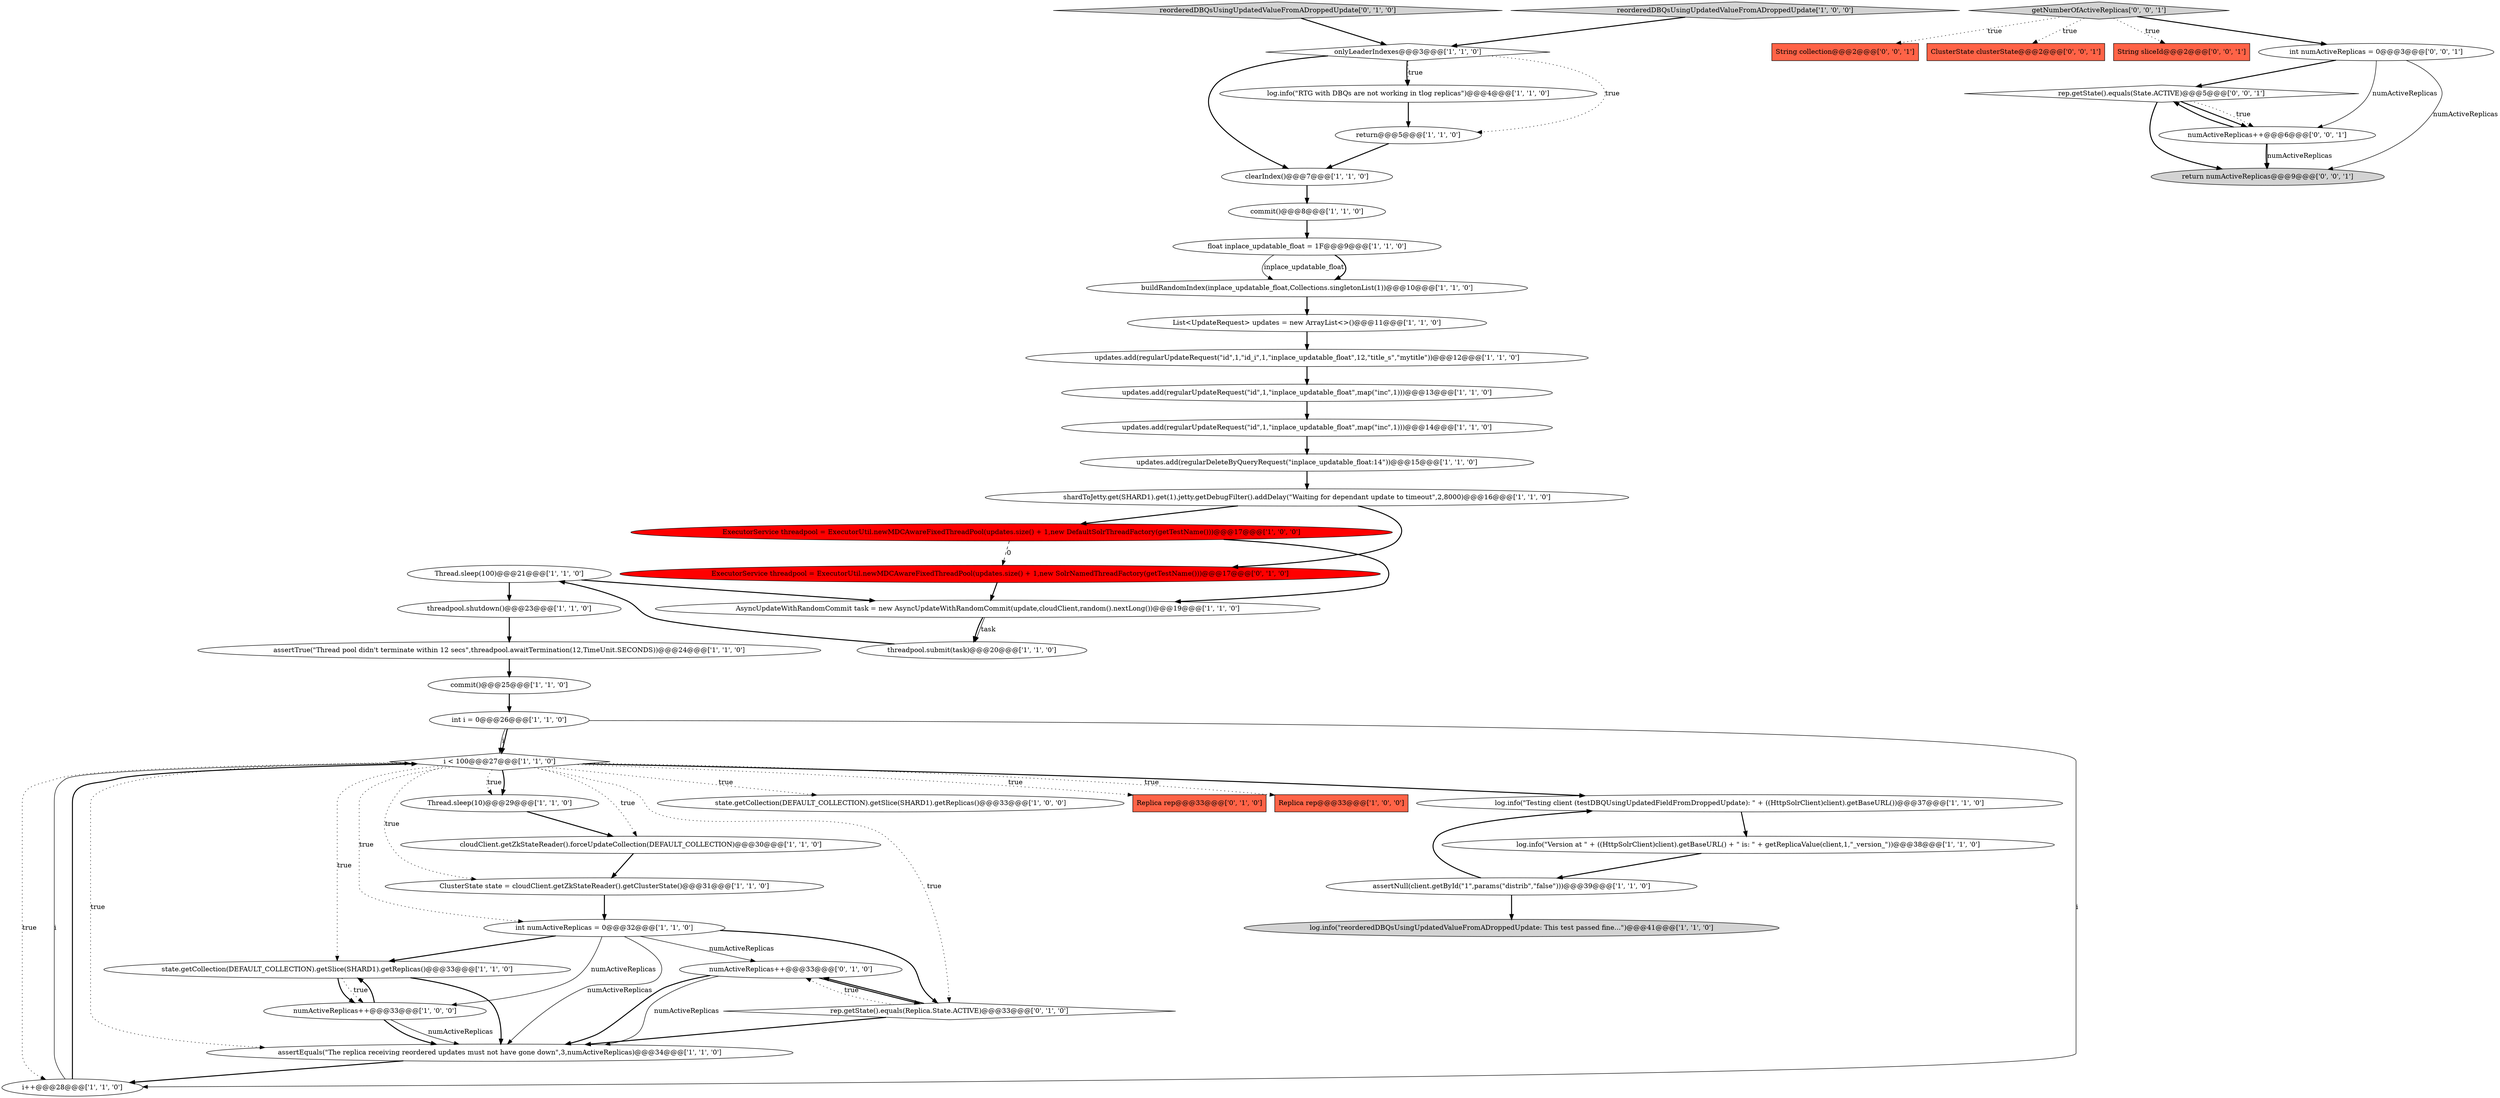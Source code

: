 digraph {
14 [style = filled, label = "state.getCollection(DEFAULT_COLLECTION).getSlice(SHARD1).getReplicas()@@@33@@@['1', '0', '0']", fillcolor = white, shape = ellipse image = "AAA0AAABBB1BBB"];
33 [style = filled, label = "int numActiveReplicas = 0@@@32@@@['1', '1', '0']", fillcolor = white, shape = ellipse image = "AAA0AAABBB1BBB"];
24 [style = filled, label = "buildRandomIndex(inplace_updatable_float,Collections.singletonList(1))@@@10@@@['1', '1', '0']", fillcolor = white, shape = ellipse image = "AAA0AAABBB1BBB"];
7 [style = filled, label = "log.info(\"reorderedDBQsUsingUpdatedValueFromADroppedUpdate: This test passed fine...\")@@@41@@@['1', '1', '0']", fillcolor = lightgray, shape = ellipse image = "AAA0AAABBB1BBB"];
34 [style = filled, label = "AsyncUpdateWithRandomCommit task = new AsyncUpdateWithRandomCommit(update,cloudClient,random().nextLong())@@@19@@@['1', '1', '0']", fillcolor = white, shape = ellipse image = "AAA0AAABBB1BBB"];
31 [style = filled, label = "i++@@@28@@@['1', '1', '0']", fillcolor = white, shape = ellipse image = "AAA0AAABBB1BBB"];
9 [style = filled, label = "shardToJetty.get(SHARD1).get(1).jetty.getDebugFilter().addDelay(\"Waiting for dependant update to timeout\",2,8000)@@@16@@@['1', '1', '0']", fillcolor = white, shape = ellipse image = "AAA0AAABBB1BBB"];
16 [style = filled, label = "assertEquals(\"The replica receiving reordered updates must not have gone down\",3,numActiveReplicas)@@@34@@@['1', '1', '0']", fillcolor = white, shape = ellipse image = "AAA0AAABBB1BBB"];
37 [style = filled, label = "reorderedDBQsUsingUpdatedValueFromADroppedUpdate['0', '1', '0']", fillcolor = lightgray, shape = diamond image = "AAA0AAABBB2BBB"];
47 [style = filled, label = "rep.getState().equals(State.ACTIVE)@@@5@@@['0', '0', '1']", fillcolor = white, shape = diamond image = "AAA0AAABBB3BBB"];
10 [style = filled, label = "ExecutorService threadpool = ExecutorUtil.newMDCAwareFixedThreadPool(updates.size() + 1,new DefaultSolrThreadFactory(getTestName()))@@@17@@@['1', '0', '0']", fillcolor = red, shape = ellipse image = "AAA1AAABBB1BBB"];
42 [style = filled, label = "String collection@@@2@@@['0', '0', '1']", fillcolor = tomato, shape = box image = "AAA0AAABBB3BBB"];
35 [style = filled, label = "threadpool.shutdown()@@@23@@@['1', '1', '0']", fillcolor = white, shape = ellipse image = "AAA0AAABBB1BBB"];
21 [style = filled, label = "commit()@@@8@@@['1', '1', '0']", fillcolor = white, shape = ellipse image = "AAA0AAABBB1BBB"];
45 [style = filled, label = "numActiveReplicas++@@@6@@@['0', '0', '1']", fillcolor = white, shape = ellipse image = "AAA0AAABBB3BBB"];
38 [style = filled, label = "Replica rep@@@33@@@['0', '1', '0']", fillcolor = tomato, shape = box image = "AAA0AAABBB2BBB"];
1 [style = filled, label = "updates.add(regularUpdateRequest(\"id\",1,\"inplace_updatable_float\",map(\"inc\",1)))@@@14@@@['1', '1', '0']", fillcolor = white, shape = ellipse image = "AAA0AAABBB1BBB"];
28 [style = filled, label = "onlyLeaderIndexes@@@3@@@['1', '1', '0']", fillcolor = white, shape = diamond image = "AAA0AAABBB1BBB"];
6 [style = filled, label = "updates.add(regularUpdateRequest(\"id\",1,\"id_i\",1,\"inplace_updatable_float\",12,\"title_s\",\"mytitle\"))@@@12@@@['1', '1', '0']", fillcolor = white, shape = ellipse image = "AAA0AAABBB1BBB"];
2 [style = filled, label = "assertNull(client.getById(\"1\",params(\"distrib\",\"false\")))@@@39@@@['1', '1', '0']", fillcolor = white, shape = ellipse image = "AAA0AAABBB1BBB"];
19 [style = filled, label = "state.getCollection(DEFAULT_COLLECTION).getSlice(SHARD1).getReplicas()@@@33@@@['1', '1', '0']", fillcolor = white, shape = ellipse image = "AAA0AAABBB1BBB"];
27 [style = filled, label = "float inplace_updatable_float = 1F@@@9@@@['1', '1', '0']", fillcolor = white, shape = ellipse image = "AAA0AAABBB1BBB"];
12 [style = filled, label = "numActiveReplicas++@@@33@@@['1', '0', '0']", fillcolor = white, shape = ellipse image = "AAA0AAABBB1BBB"];
39 [style = filled, label = "numActiveReplicas++@@@33@@@['0', '1', '0']", fillcolor = white, shape = ellipse image = "AAA0AAABBB2BBB"];
44 [style = filled, label = "ClusterState clusterState@@@2@@@['0', '0', '1']", fillcolor = tomato, shape = box image = "AAA0AAABBB3BBB"];
23 [style = filled, label = "log.info(\"RTG with DBQs are not working in tlog replicas\")@@@4@@@['1', '1', '0']", fillcolor = white, shape = ellipse image = "AAA0AAABBB1BBB"];
18 [style = filled, label = "Replica rep@@@33@@@['1', '0', '0']", fillcolor = tomato, shape = box image = "AAA0AAABBB1BBB"];
36 [style = filled, label = "commit()@@@25@@@['1', '1', '0']", fillcolor = white, shape = ellipse image = "AAA0AAABBB1BBB"];
22 [style = filled, label = "int i = 0@@@26@@@['1', '1', '0']", fillcolor = white, shape = ellipse image = "AAA0AAABBB1BBB"];
5 [style = filled, label = "return@@@5@@@['1', '1', '0']", fillcolor = white, shape = ellipse image = "AAA0AAABBB1BBB"];
26 [style = filled, label = "i < 100@@@27@@@['1', '1', '0']", fillcolor = white, shape = diamond image = "AAA0AAABBB1BBB"];
32 [style = filled, label = "updates.add(regularDeleteByQueryRequest(\"inplace_updatable_float:14\"))@@@15@@@['1', '1', '0']", fillcolor = white, shape = ellipse image = "AAA0AAABBB1BBB"];
8 [style = filled, label = "log.info(\"Version at \" + ((HttpSolrClient)client).getBaseURL() + \" is: \" + getReplicaValue(client,1,\"_version_\"))@@@38@@@['1', '1', '0']", fillcolor = white, shape = ellipse image = "AAA0AAABBB1BBB"];
41 [style = filled, label = "rep.getState().equals(Replica.State.ACTIVE)@@@33@@@['0', '1', '0']", fillcolor = white, shape = diamond image = "AAA0AAABBB2BBB"];
17 [style = filled, label = "clearIndex()@@@7@@@['1', '1', '0']", fillcolor = white, shape = ellipse image = "AAA0AAABBB1BBB"];
29 [style = filled, label = "Thread.sleep(10)@@@29@@@['1', '1', '0']", fillcolor = white, shape = ellipse image = "AAA0AAABBB1BBB"];
20 [style = filled, label = "assertTrue(\"Thread pool didn't terminate within 12 secs\",threadpool.awaitTermination(12,TimeUnit.SECONDS))@@@24@@@['1', '1', '0']", fillcolor = white, shape = ellipse image = "AAA0AAABBB1BBB"];
40 [style = filled, label = "ExecutorService threadpool = ExecutorUtil.newMDCAwareFixedThreadPool(updates.size() + 1,new SolrNamedThreadFactory(getTestName()))@@@17@@@['0', '1', '0']", fillcolor = red, shape = ellipse image = "AAA1AAABBB2BBB"];
46 [style = filled, label = "String sliceId@@@2@@@['0', '0', '1']", fillcolor = tomato, shape = box image = "AAA0AAABBB3BBB"];
48 [style = filled, label = "return numActiveReplicas@@@9@@@['0', '0', '1']", fillcolor = lightgray, shape = ellipse image = "AAA0AAABBB3BBB"];
3 [style = filled, label = "Thread.sleep(100)@@@21@@@['1', '1', '0']", fillcolor = white, shape = ellipse image = "AAA0AAABBB1BBB"];
43 [style = filled, label = "getNumberOfActiveReplicas['0', '0', '1']", fillcolor = lightgray, shape = diamond image = "AAA0AAABBB3BBB"];
49 [style = filled, label = "int numActiveReplicas = 0@@@3@@@['0', '0', '1']", fillcolor = white, shape = ellipse image = "AAA0AAABBB3BBB"];
11 [style = filled, label = "log.info(\"Testing client (testDBQUsingUpdatedFieldFromDroppedUpdate): \" + ((HttpSolrClient)client).getBaseURL())@@@37@@@['1', '1', '0']", fillcolor = white, shape = ellipse image = "AAA0AAABBB1BBB"];
4 [style = filled, label = "reorderedDBQsUsingUpdatedValueFromADroppedUpdate['1', '0', '0']", fillcolor = lightgray, shape = diamond image = "AAA0AAABBB1BBB"];
0 [style = filled, label = "List<UpdateRequest> updates = new ArrayList<>()@@@11@@@['1', '1', '0']", fillcolor = white, shape = ellipse image = "AAA0AAABBB1BBB"];
15 [style = filled, label = "cloudClient.getZkStateReader().forceUpdateCollection(DEFAULT_COLLECTION)@@@30@@@['1', '1', '0']", fillcolor = white, shape = ellipse image = "AAA0AAABBB1BBB"];
13 [style = filled, label = "ClusterState state = cloudClient.getZkStateReader().getClusterState()@@@31@@@['1', '1', '0']", fillcolor = white, shape = ellipse image = "AAA0AAABBB1BBB"];
30 [style = filled, label = "updates.add(regularUpdateRequest(\"id\",1,\"inplace_updatable_float\",map(\"inc\",1)))@@@13@@@['1', '1', '0']", fillcolor = white, shape = ellipse image = "AAA0AAABBB1BBB"];
25 [style = filled, label = "threadpool.submit(task)@@@20@@@['1', '1', '0']", fillcolor = white, shape = ellipse image = "AAA0AAABBB1BBB"];
29->15 [style = bold, label=""];
37->28 [style = bold, label=""];
26->19 [style = dotted, label="true"];
26->13 [style = dotted, label="true"];
9->10 [style = bold, label=""];
45->48 [style = bold, label=""];
26->11 [style = bold, label=""];
3->34 [style = bold, label=""];
3->35 [style = bold, label=""];
43->46 [style = dotted, label="true"];
26->16 [style = dotted, label="true"];
39->16 [style = solid, label="numActiveReplicas"];
17->21 [style = bold, label=""];
26->41 [style = dotted, label="true"];
9->40 [style = bold, label=""];
15->13 [style = bold, label=""];
19->12 [style = bold, label=""];
47->48 [style = bold, label=""];
35->20 [style = bold, label=""];
33->39 [style = solid, label="numActiveReplicas"];
24->0 [style = bold, label=""];
25->3 [style = bold, label=""];
33->41 [style = bold, label=""];
40->34 [style = bold, label=""];
5->17 [style = bold, label=""];
27->24 [style = solid, label="inplace_updatable_float"];
10->34 [style = bold, label=""];
26->14 [style = dotted, label="true"];
1->32 [style = bold, label=""];
28->23 [style = dotted, label="true"];
26->18 [style = dotted, label="true"];
11->8 [style = bold, label=""];
39->41 [style = bold, label=""];
33->12 [style = solid, label="numActiveReplicas"];
49->48 [style = solid, label="numActiveReplicas"];
22->31 [style = solid, label="i"];
22->26 [style = bold, label=""];
39->16 [style = bold, label=""];
26->33 [style = dotted, label="true"];
23->5 [style = bold, label=""];
21->27 [style = bold, label=""];
31->26 [style = solid, label="i"];
19->12 [style = dotted, label="true"];
19->16 [style = bold, label=""];
45->48 [style = solid, label="numActiveReplicas"];
32->9 [style = bold, label=""];
26->31 [style = dotted, label="true"];
43->44 [style = dotted, label="true"];
31->26 [style = bold, label=""];
26->38 [style = dotted, label="true"];
10->40 [style = dashed, label="0"];
8->2 [style = bold, label=""];
28->23 [style = bold, label=""];
16->31 [style = bold, label=""];
12->16 [style = solid, label="numActiveReplicas"];
26->15 [style = dotted, label="true"];
28->17 [style = bold, label=""];
33->16 [style = solid, label="numActiveReplicas"];
41->16 [style = bold, label=""];
27->24 [style = bold, label=""];
47->45 [style = bold, label=""];
6->30 [style = bold, label=""];
33->19 [style = bold, label=""];
2->11 [style = bold, label=""];
20->36 [style = bold, label=""];
34->25 [style = bold, label=""];
30->1 [style = bold, label=""];
0->6 [style = bold, label=""];
26->29 [style = bold, label=""];
47->45 [style = dotted, label="true"];
12->16 [style = bold, label=""];
41->39 [style = dotted, label="true"];
43->42 [style = dotted, label="true"];
4->28 [style = bold, label=""];
49->47 [style = bold, label=""];
34->25 [style = solid, label="task"];
22->26 [style = solid, label="i"];
28->5 [style = dotted, label="true"];
49->45 [style = solid, label="numActiveReplicas"];
45->47 [style = bold, label=""];
43->49 [style = bold, label=""];
26->29 [style = dotted, label="true"];
2->7 [style = bold, label=""];
41->39 [style = bold, label=""];
12->19 [style = bold, label=""];
13->33 [style = bold, label=""];
36->22 [style = bold, label=""];
}

